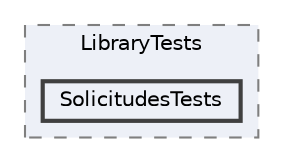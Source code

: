 digraph "/home/snowiemischief/projects/programacion2/pii_2022_2_equipo_21/test/LibraryTests/SolicitudesTests"
{
 // INTERACTIVE_SVG=YES
 // LATEX_PDF_SIZE
  bgcolor="transparent";
  edge [fontname=Helvetica,fontsize=10,labelfontname=Helvetica,labelfontsize=10];
  node [fontname=Helvetica,fontsize=10,shape=box,height=0.2,width=0.4];
  compound=true
  subgraph clusterdir_6c8e1213d96547949c4ad1dee757a549 {
    graph [ bgcolor="#edf0f7", pencolor="grey50", label="LibraryTests", fontname=Helvetica,fontsize=10 style="filled,dashed", URL="dir_6c8e1213d96547949c4ad1dee757a549.html",tooltip=""]
  dir_72b8be25a0e6d75d1289e692858858c2 [label="SolicitudesTests", fillcolor="#edf0f7", color="grey25", style="filled,bold", URL="dir_72b8be25a0e6d75d1289e692858858c2.html",tooltip=""];
  }
}
